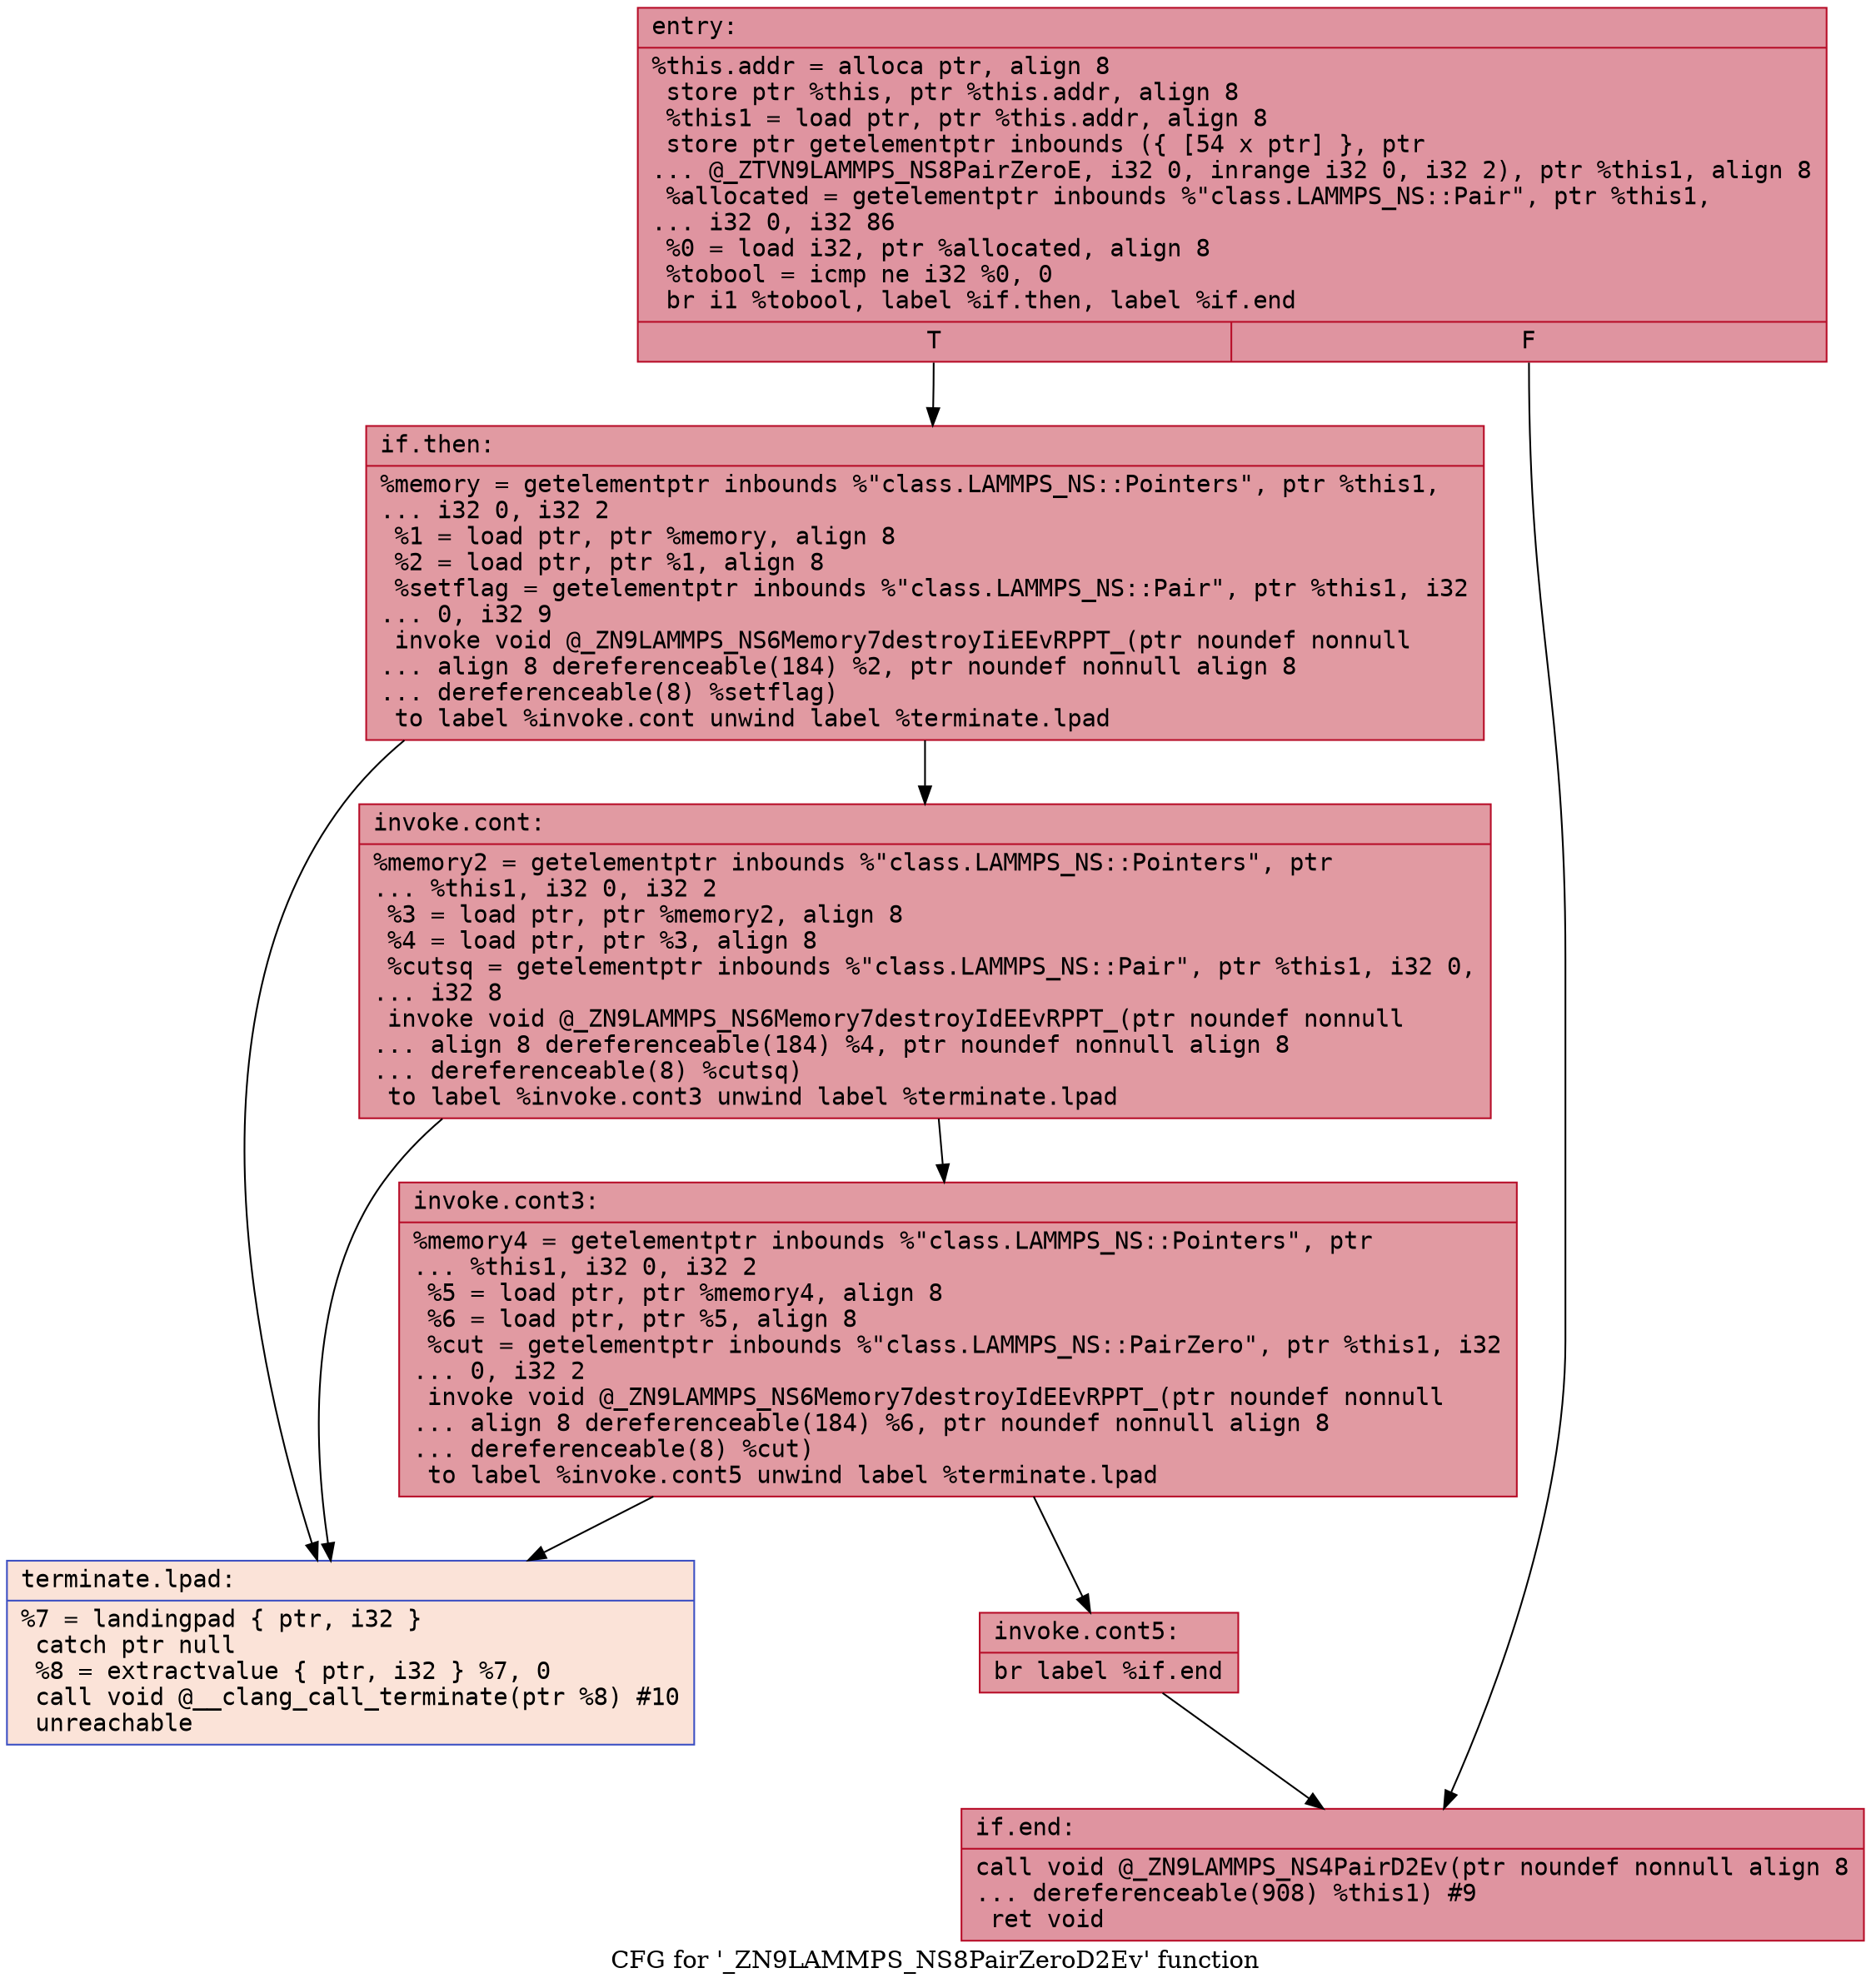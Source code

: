 digraph "CFG for '_ZN9LAMMPS_NS8PairZeroD2Ev' function" {
	label="CFG for '_ZN9LAMMPS_NS8PairZeroD2Ev' function";

	Node0x55f528d3c520 [shape=record,color="#b70d28ff", style=filled, fillcolor="#b70d2870" fontname="Courier",label="{entry:\l|  %this.addr = alloca ptr, align 8\l  store ptr %this, ptr %this.addr, align 8\l  %this1 = load ptr, ptr %this.addr, align 8\l  store ptr getelementptr inbounds (\{ [54 x ptr] \}, ptr\l... @_ZTVN9LAMMPS_NS8PairZeroE, i32 0, inrange i32 0, i32 2), ptr %this1, align 8\l  %allocated = getelementptr inbounds %\"class.LAMMPS_NS::Pair\", ptr %this1,\l... i32 0, i32 86\l  %0 = load i32, ptr %allocated, align 8\l  %tobool = icmp ne i32 %0, 0\l  br i1 %tobool, label %if.then, label %if.end\l|{<s0>T|<s1>F}}"];
	Node0x55f528d3c520:s0 -> Node0x55f528d3c980[tooltip="entry -> if.then\nProbability 62.50%" ];
	Node0x55f528d3c520:s1 -> Node0x55f528d3c9f0[tooltip="entry -> if.end\nProbability 37.50%" ];
	Node0x55f528d3c980 [shape=record,color="#b70d28ff", style=filled, fillcolor="#bb1b2c70" fontname="Courier",label="{if.then:\l|  %memory = getelementptr inbounds %\"class.LAMMPS_NS::Pointers\", ptr %this1,\l... i32 0, i32 2\l  %1 = load ptr, ptr %memory, align 8\l  %2 = load ptr, ptr %1, align 8\l  %setflag = getelementptr inbounds %\"class.LAMMPS_NS::Pair\", ptr %this1, i32\l... 0, i32 9\l  invoke void @_ZN9LAMMPS_NS6Memory7destroyIiEEvRPPT_(ptr noundef nonnull\l... align 8 dereferenceable(184) %2, ptr noundef nonnull align 8\l... dereferenceable(8) %setflag)\l          to label %invoke.cont unwind label %terminate.lpad\l}"];
	Node0x55f528d3c980 -> Node0x55f528d3cef0[tooltip="if.then -> invoke.cont\nProbability 100.00%" ];
	Node0x55f528d3c980 -> Node0x55f528d3cfd0[tooltip="if.then -> terminate.lpad\nProbability 0.00%" ];
	Node0x55f528d3cef0 [shape=record,color="#b70d28ff", style=filled, fillcolor="#bb1b2c70" fontname="Courier",label="{invoke.cont:\l|  %memory2 = getelementptr inbounds %\"class.LAMMPS_NS::Pointers\", ptr\l... %this1, i32 0, i32 2\l  %3 = load ptr, ptr %memory2, align 8\l  %4 = load ptr, ptr %3, align 8\l  %cutsq = getelementptr inbounds %\"class.LAMMPS_NS::Pair\", ptr %this1, i32 0,\l... i32 8\l  invoke void @_ZN9LAMMPS_NS6Memory7destroyIdEEvRPPT_(ptr noundef nonnull\l... align 8 dereferenceable(184) %4, ptr noundef nonnull align 8\l... dereferenceable(8) %cutsq)\l          to label %invoke.cont3 unwind label %terminate.lpad\l}"];
	Node0x55f528d3cef0 -> Node0x55f528d3df00[tooltip="invoke.cont -> invoke.cont3\nProbability 100.00%" ];
	Node0x55f528d3cef0 -> Node0x55f528d3cfd0[tooltip="invoke.cont -> terminate.lpad\nProbability 0.00%" ];
	Node0x55f528d3df00 [shape=record,color="#b70d28ff", style=filled, fillcolor="#bb1b2c70" fontname="Courier",label="{invoke.cont3:\l|  %memory4 = getelementptr inbounds %\"class.LAMMPS_NS::Pointers\", ptr\l... %this1, i32 0, i32 2\l  %5 = load ptr, ptr %memory4, align 8\l  %6 = load ptr, ptr %5, align 8\l  %cut = getelementptr inbounds %\"class.LAMMPS_NS::PairZero\", ptr %this1, i32\l... 0, i32 2\l  invoke void @_ZN9LAMMPS_NS6Memory7destroyIdEEvRPPT_(ptr noundef nonnull\l... align 8 dereferenceable(184) %6, ptr noundef nonnull align 8\l... dereferenceable(8) %cut)\l          to label %invoke.cont5 unwind label %terminate.lpad\l}"];
	Node0x55f528d3df00 -> Node0x55f528d3e470[tooltip="invoke.cont3 -> invoke.cont5\nProbability 100.00%" ];
	Node0x55f528d3df00 -> Node0x55f528d3cfd0[tooltip="invoke.cont3 -> terminate.lpad\nProbability 0.00%" ];
	Node0x55f528d3e470 [shape=record,color="#b70d28ff", style=filled, fillcolor="#bb1b2c70" fontname="Courier",label="{invoke.cont5:\l|  br label %if.end\l}"];
	Node0x55f528d3e470 -> Node0x55f528d3c9f0[tooltip="invoke.cont5 -> if.end\nProbability 100.00%" ];
	Node0x55f528d3c9f0 [shape=record,color="#b70d28ff", style=filled, fillcolor="#b70d2870" fontname="Courier",label="{if.end:\l|  call void @_ZN9LAMMPS_NS4PairD2Ev(ptr noundef nonnull align 8\l... dereferenceable(908) %this1) #9\l  ret void\l}"];
	Node0x55f528d3cfd0 [shape=record,color="#3d50c3ff", style=filled, fillcolor="#f6bfa670" fontname="Courier",label="{terminate.lpad:\l|  %7 = landingpad \{ ptr, i32 \}\l          catch ptr null\l  %8 = extractvalue \{ ptr, i32 \} %7, 0\l  call void @__clang_call_terminate(ptr %8) #10\l  unreachable\l}"];
}
